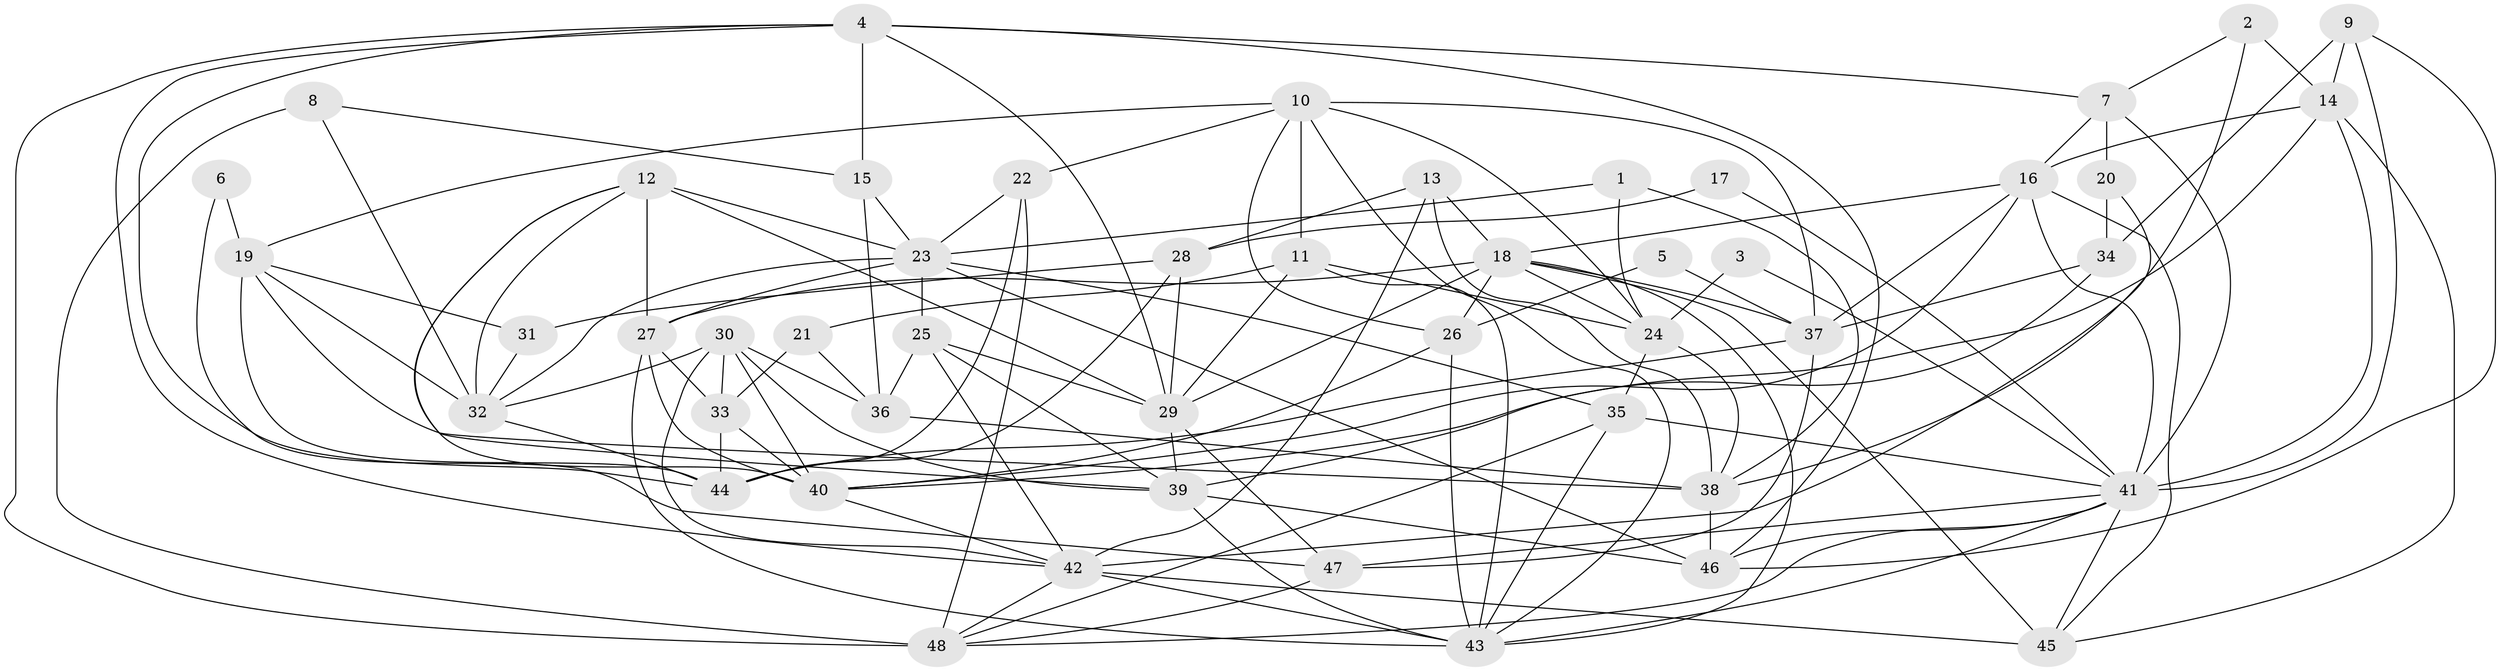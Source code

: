 // original degree distribution, {3: 0.28421052631578947, 8: 0.021052631578947368, 5: 0.2, 2: 0.12631578947368421, 6: 0.09473684210526316, 4: 0.25263157894736843, 7: 0.021052631578947368}
// Generated by graph-tools (version 1.1) at 2025/26/03/09/25 03:26:13]
// undirected, 48 vertices, 133 edges
graph export_dot {
graph [start="1"]
  node [color=gray90,style=filled];
  1;
  2;
  3;
  4;
  5;
  6;
  7;
  8;
  9;
  10;
  11;
  12;
  13;
  14;
  15;
  16;
  17;
  18;
  19;
  20;
  21;
  22;
  23;
  24;
  25;
  26;
  27;
  28;
  29;
  30;
  31;
  32;
  33;
  34;
  35;
  36;
  37;
  38;
  39;
  40;
  41;
  42;
  43;
  44;
  45;
  46;
  47;
  48;
  1 -- 23 [weight=1.0];
  1 -- 24 [weight=1.0];
  1 -- 38 [weight=1.0];
  2 -- 7 [weight=1.0];
  2 -- 14 [weight=1.0];
  2 -- 38 [weight=1.0];
  3 -- 24 [weight=1.0];
  3 -- 41 [weight=1.0];
  4 -- 7 [weight=1.0];
  4 -- 15 [weight=1.0];
  4 -- 29 [weight=1.0];
  4 -- 42 [weight=1.0];
  4 -- 44 [weight=1.0];
  4 -- 46 [weight=1.0];
  4 -- 48 [weight=1.0];
  5 -- 26 [weight=1.0];
  5 -- 37 [weight=1.0];
  6 -- 19 [weight=1.0];
  6 -- 47 [weight=1.0];
  7 -- 16 [weight=1.0];
  7 -- 20 [weight=1.0];
  7 -- 41 [weight=1.0];
  8 -- 15 [weight=1.0];
  8 -- 32 [weight=1.0];
  8 -- 48 [weight=2.0];
  9 -- 14 [weight=1.0];
  9 -- 34 [weight=1.0];
  9 -- 41 [weight=1.0];
  9 -- 46 [weight=1.0];
  10 -- 11 [weight=1.0];
  10 -- 19 [weight=1.0];
  10 -- 22 [weight=1.0];
  10 -- 24 [weight=1.0];
  10 -- 26 [weight=1.0];
  10 -- 37 [weight=1.0];
  10 -- 43 [weight=1.0];
  11 -- 21 [weight=1.0];
  11 -- 24 [weight=1.0];
  11 -- 29 [weight=1.0];
  11 -- 43 [weight=1.0];
  12 -- 23 [weight=2.0];
  12 -- 27 [weight=1.0];
  12 -- 29 [weight=1.0];
  12 -- 32 [weight=1.0];
  12 -- 39 [weight=1.0];
  12 -- 40 [weight=1.0];
  13 -- 18 [weight=1.0];
  13 -- 28 [weight=1.0];
  13 -- 38 [weight=1.0];
  13 -- 42 [weight=1.0];
  14 -- 16 [weight=1.0];
  14 -- 40 [weight=1.0];
  14 -- 41 [weight=1.0];
  14 -- 45 [weight=1.0];
  15 -- 23 [weight=1.0];
  15 -- 36 [weight=1.0];
  16 -- 18 [weight=1.0];
  16 -- 37 [weight=1.0];
  16 -- 40 [weight=1.0];
  16 -- 41 [weight=1.0];
  16 -- 45 [weight=1.0];
  17 -- 28 [weight=1.0];
  17 -- 41 [weight=1.0];
  18 -- 24 [weight=1.0];
  18 -- 26 [weight=1.0];
  18 -- 27 [weight=1.0];
  18 -- 29 [weight=1.0];
  18 -- 37 [weight=1.0];
  18 -- 43 [weight=1.0];
  18 -- 45 [weight=1.0];
  19 -- 31 [weight=2.0];
  19 -- 32 [weight=1.0];
  19 -- 38 [weight=1.0];
  19 -- 44 [weight=1.0];
  20 -- 34 [weight=2.0];
  20 -- 42 [weight=1.0];
  21 -- 33 [weight=1.0];
  21 -- 36 [weight=1.0];
  22 -- 23 [weight=1.0];
  22 -- 44 [weight=1.0];
  22 -- 48 [weight=1.0];
  23 -- 25 [weight=1.0];
  23 -- 27 [weight=1.0];
  23 -- 32 [weight=1.0];
  23 -- 35 [weight=1.0];
  23 -- 46 [weight=1.0];
  24 -- 35 [weight=1.0];
  24 -- 38 [weight=1.0];
  25 -- 29 [weight=1.0];
  25 -- 36 [weight=1.0];
  25 -- 39 [weight=1.0];
  25 -- 42 [weight=1.0];
  26 -- 40 [weight=1.0];
  26 -- 43 [weight=1.0];
  27 -- 33 [weight=1.0];
  27 -- 40 [weight=1.0];
  27 -- 43 [weight=1.0];
  28 -- 29 [weight=1.0];
  28 -- 31 [weight=1.0];
  28 -- 44 [weight=1.0];
  29 -- 39 [weight=1.0];
  29 -- 47 [weight=1.0];
  30 -- 32 [weight=1.0];
  30 -- 33 [weight=1.0];
  30 -- 36 [weight=1.0];
  30 -- 39 [weight=1.0];
  30 -- 40 [weight=1.0];
  30 -- 42 [weight=1.0];
  31 -- 32 [weight=1.0];
  32 -- 44 [weight=1.0];
  33 -- 40 [weight=1.0];
  33 -- 44 [weight=1.0];
  34 -- 37 [weight=1.0];
  34 -- 39 [weight=1.0];
  35 -- 41 [weight=1.0];
  35 -- 43 [weight=1.0];
  35 -- 48 [weight=1.0];
  36 -- 38 [weight=1.0];
  37 -- 44 [weight=1.0];
  37 -- 47 [weight=1.0];
  38 -- 46 [weight=1.0];
  39 -- 43 [weight=1.0];
  39 -- 46 [weight=2.0];
  40 -- 42 [weight=1.0];
  41 -- 43 [weight=1.0];
  41 -- 45 [weight=1.0];
  41 -- 46 [weight=1.0];
  41 -- 47 [weight=1.0];
  41 -- 48 [weight=1.0];
  42 -- 43 [weight=1.0];
  42 -- 45 [weight=2.0];
  42 -- 48 [weight=1.0];
  47 -- 48 [weight=1.0];
}

